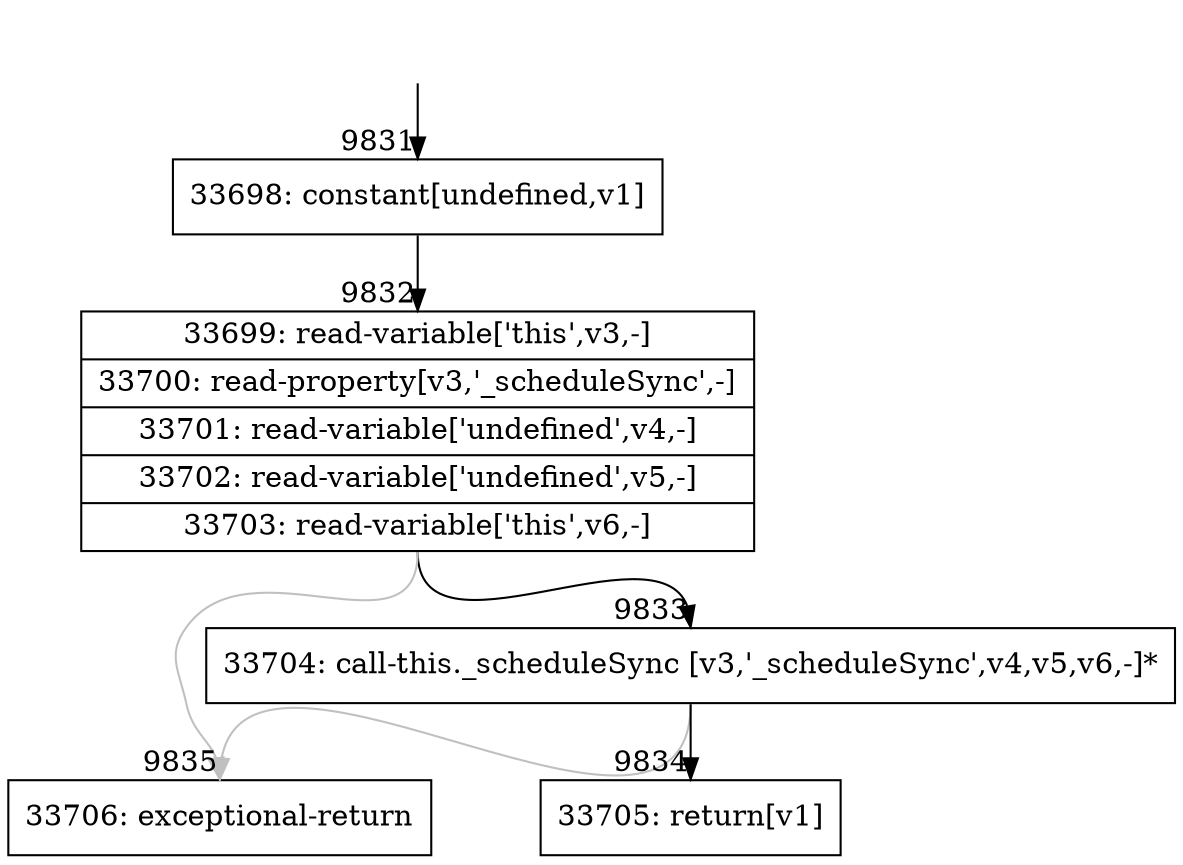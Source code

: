 digraph {
rankdir="TD"
BB_entry839[shape=none,label=""];
BB_entry839 -> BB9831 [tailport=s, headport=n, headlabel="    9831"]
BB9831 [shape=record label="{33698: constant[undefined,v1]}" ] 
BB9831 -> BB9832 [tailport=s, headport=n, headlabel="      9832"]
BB9832 [shape=record label="{33699: read-variable['this',v3,-]|33700: read-property[v3,'_scheduleSync',-]|33701: read-variable['undefined',v4,-]|33702: read-variable['undefined',v5,-]|33703: read-variable['this',v6,-]}" ] 
BB9832 -> BB9833 [tailport=s, headport=n, headlabel="      9833"]
BB9832 -> BB9835 [tailport=s, headport=n, color=gray, headlabel="      9835"]
BB9833 [shape=record label="{33704: call-this._scheduleSync [v3,'_scheduleSync',v4,v5,v6,-]*}" ] 
BB9833 -> BB9834 [tailport=s, headport=n, headlabel="      9834"]
BB9833 -> BB9835 [tailport=s, headport=n, color=gray]
BB9834 [shape=record label="{33705: return[v1]}" ] 
BB9835 [shape=record label="{33706: exceptional-return}" ] 
//#$~ 17588
}
